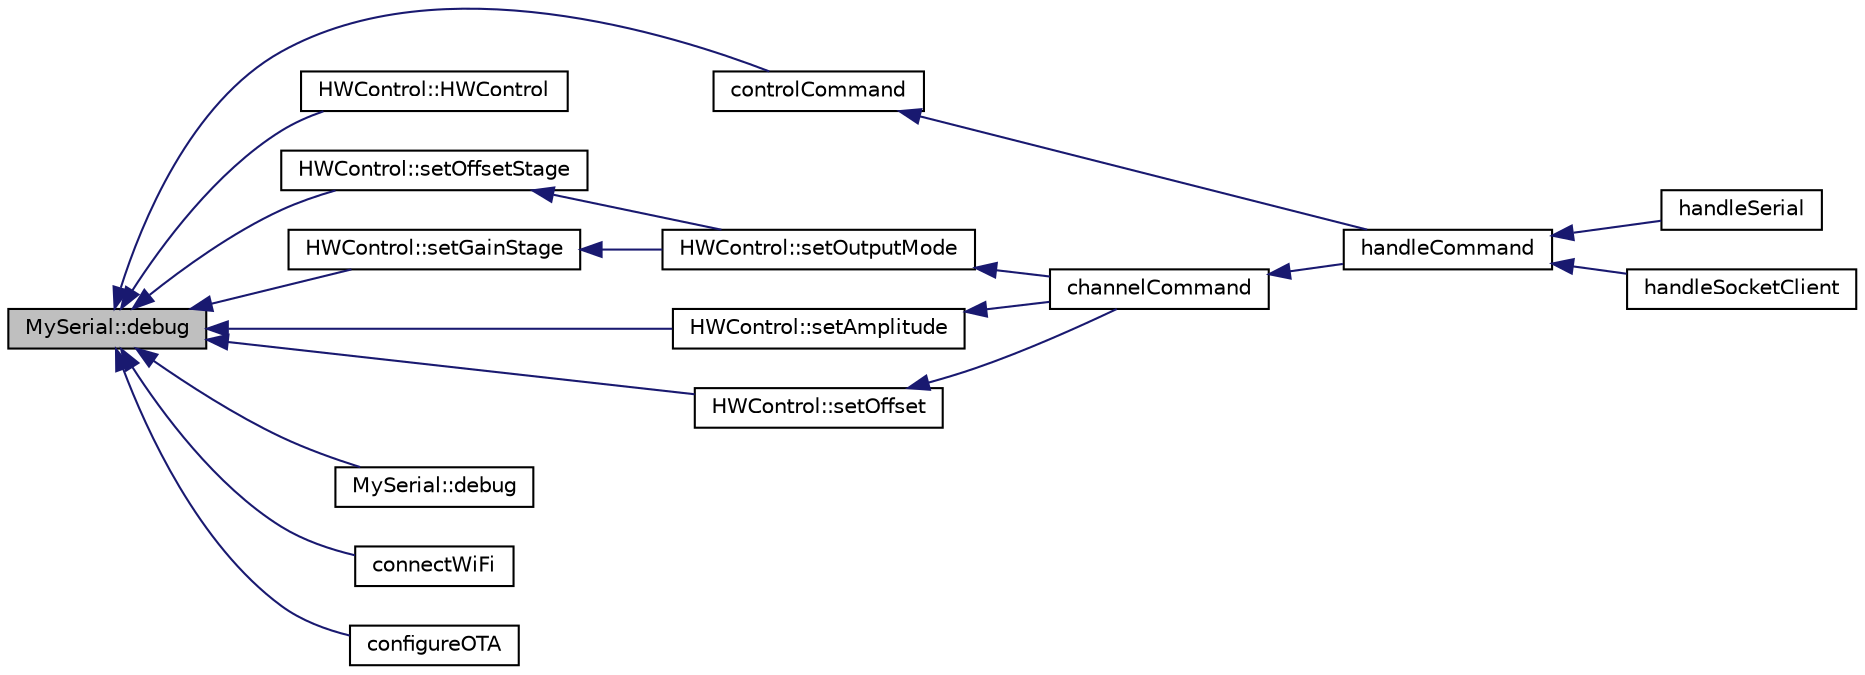 digraph "MySerial::debug"
{
  edge [fontname="Helvetica",fontsize="10",labelfontname="Helvetica",labelfontsize="10"];
  node [fontname="Helvetica",fontsize="10",shape=record];
  rankdir="LR";
  Node7 [label="MySerial::debug",height=0.2,width=0.4,color="black", fillcolor="grey75", style="filled", fontcolor="black"];
  Node7 -> Node8 [dir="back",color="midnightblue",fontsize="10",style="solid",fontname="Helvetica"];
  Node8 [label="controlCommand",height=0.2,width=0.4,color="black", fillcolor="white", style="filled",URL="$handle_controls_8cpp.html#abd59f11dc77c8711ccf8beb47b4b8461"];
  Node8 -> Node9 [dir="back",color="midnightblue",fontsize="10",style="solid",fontname="Helvetica"];
  Node9 [label="handleCommand",height=0.2,width=0.4,color="black", fillcolor="white", style="filled",URL="$handle_controls_8h.html#a4acbbcfe3d8e6d51b3b88c436394f69c"];
  Node9 -> Node10 [dir="back",color="midnightblue",fontsize="10",style="solid",fontname="Helvetica"];
  Node10 [label="handleSerial",height=0.2,width=0.4,color="black", fillcolor="white", style="filled",URL="$handle_controls_8h.html#adfe2fbf5c353b826657ce504ad1713ee"];
  Node9 -> Node11 [dir="back",color="midnightblue",fontsize="10",style="solid",fontname="Helvetica"];
  Node11 [label="handleSocketClient",height=0.2,width=0.4,color="black", fillcolor="white", style="filled",URL="$_my_wi_fi_8h.html#ac83abf0f34d8a4da2128e9e70a4f3d41"];
  Node7 -> Node12 [dir="back",color="midnightblue",fontsize="10",style="solid",fontname="Helvetica"];
  Node12 [label="HWControl::HWControl",height=0.2,width=0.4,color="black", fillcolor="white", style="filled",URL="$class_h_w_control.html#a04fedb9c31c3022cb6b3bec60e470c2c"];
  Node7 -> Node13 [dir="back",color="midnightblue",fontsize="10",style="solid",fontname="Helvetica"];
  Node13 [label="HWControl::setOffsetStage",height=0.2,width=0.4,color="black", fillcolor="white", style="filled",URL="$class_h_w_control.html#a8e0cc4ea7a7a1faaa32eda3466c4a17c"];
  Node13 -> Node14 [dir="back",color="midnightblue",fontsize="10",style="solid",fontname="Helvetica"];
  Node14 [label="HWControl::setOutputMode",height=0.2,width=0.4,color="black", fillcolor="white", style="filled",URL="$class_h_w_control.html#afad43b4ba17c605b26e898e6b638b225"];
  Node14 -> Node15 [dir="back",color="midnightblue",fontsize="10",style="solid",fontname="Helvetica"];
  Node15 [label="channelCommand",height=0.2,width=0.4,color="black", fillcolor="white", style="filled",URL="$handle_controls_8cpp.html#ac86dda0ebfc3d22905317403e9344458"];
  Node15 -> Node9 [dir="back",color="midnightblue",fontsize="10",style="solid",fontname="Helvetica"];
  Node7 -> Node16 [dir="back",color="midnightblue",fontsize="10",style="solid",fontname="Helvetica"];
  Node16 [label="HWControl::setGainStage",height=0.2,width=0.4,color="black", fillcolor="white", style="filled",URL="$class_h_w_control.html#a1b695d7490902fc9d04b0bc1bea7f53f"];
  Node16 -> Node14 [dir="back",color="midnightblue",fontsize="10",style="solid",fontname="Helvetica"];
  Node7 -> Node17 [dir="back",color="midnightblue",fontsize="10",style="solid",fontname="Helvetica"];
  Node17 [label="HWControl::setAmplitude",height=0.2,width=0.4,color="black", fillcolor="white", style="filled",URL="$class_h_w_control.html#a78b97b159d88b0c1b7d8738469f439cb"];
  Node17 -> Node15 [dir="back",color="midnightblue",fontsize="10",style="solid",fontname="Helvetica"];
  Node7 -> Node18 [dir="back",color="midnightblue",fontsize="10",style="solid",fontname="Helvetica"];
  Node18 [label="HWControl::setOffset",height=0.2,width=0.4,color="black", fillcolor="white", style="filled",URL="$class_h_w_control.html#ad28a55ee9d035a58b31c94cc5c8801c0"];
  Node18 -> Node15 [dir="back",color="midnightblue",fontsize="10",style="solid",fontname="Helvetica"];
  Node7 -> Node19 [dir="back",color="midnightblue",fontsize="10",style="solid",fontname="Helvetica"];
  Node19 [label="MySerial::debug",height=0.2,width=0.4,color="black", fillcolor="white", style="filled",URL="$class_my_serial.html#a48a1dface3fd29e9b072f6bbad5fb2bc"];
  Node7 -> Node20 [dir="back",color="midnightblue",fontsize="10",style="solid",fontname="Helvetica"];
  Node20 [label="connectWiFi",height=0.2,width=0.4,color="black", fillcolor="white", style="filled",URL="$_my_wi_fi_8h.html#aaea987d535d785c852e1b70f0de47af3"];
  Node7 -> Node21 [dir="back",color="midnightblue",fontsize="10",style="solid",fontname="Helvetica"];
  Node21 [label="configureOTA",height=0.2,width=0.4,color="black", fillcolor="white", style="filled",URL="$_my_wi_fi_8h.html#ab2dd4134ce462e0087721cf2cbbb9397"];
}
